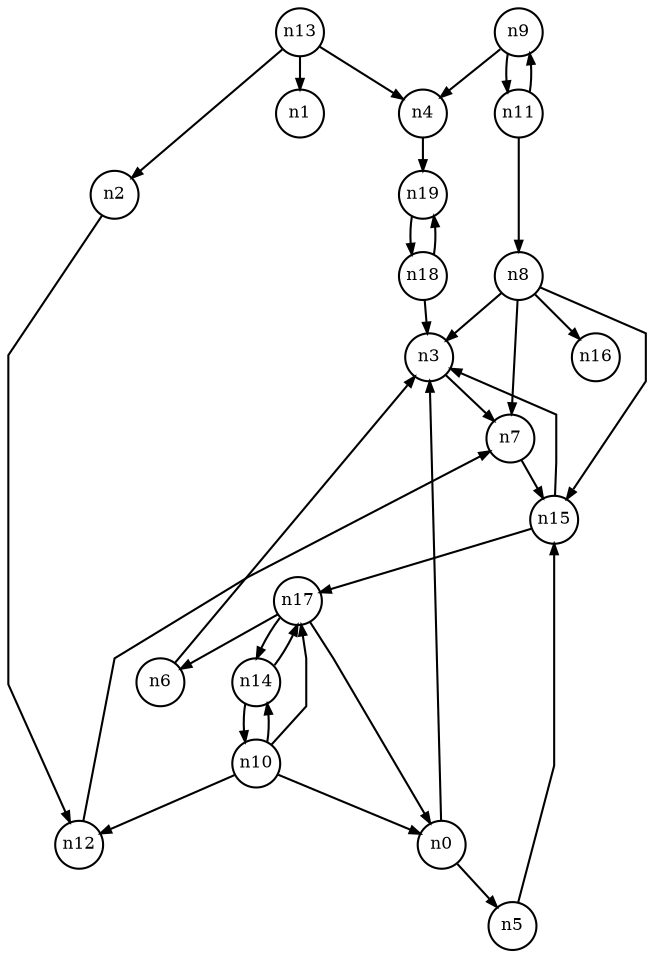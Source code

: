 digraph G{
splines=polyline;
ranksep=0.22;
nodesep=0.22;
nodesize=0.16;
fontsize=8
edge [arrowsize=0.5]
node [fontsize=8 shape=circle width=0.32 fixedsize=shape];

n3 -> n7
n0 -> n3
n0 -> n5
n12 -> n7
n2 -> n12
n7 -> n15
n19 -> n18
n4 -> n19
n15 -> n3
n15 -> n17
n5 -> n15
n6 -> n3
n8 -> n3
n8 -> n7
n8 -> n15
n8 -> n16
n9 -> n4
n9 -> n11
n10 -> n0
n10 -> n12
n10 -> n17
n10 -> n14
n17 -> n0
n17 -> n6
n17 -> n14
n11 -> n8
n11 -> n9
n13 -> n1
n13 -> n2
n13 -> n4
n14 -> n10
n14 -> n17
n18 -> n3
n18 -> n19
}
